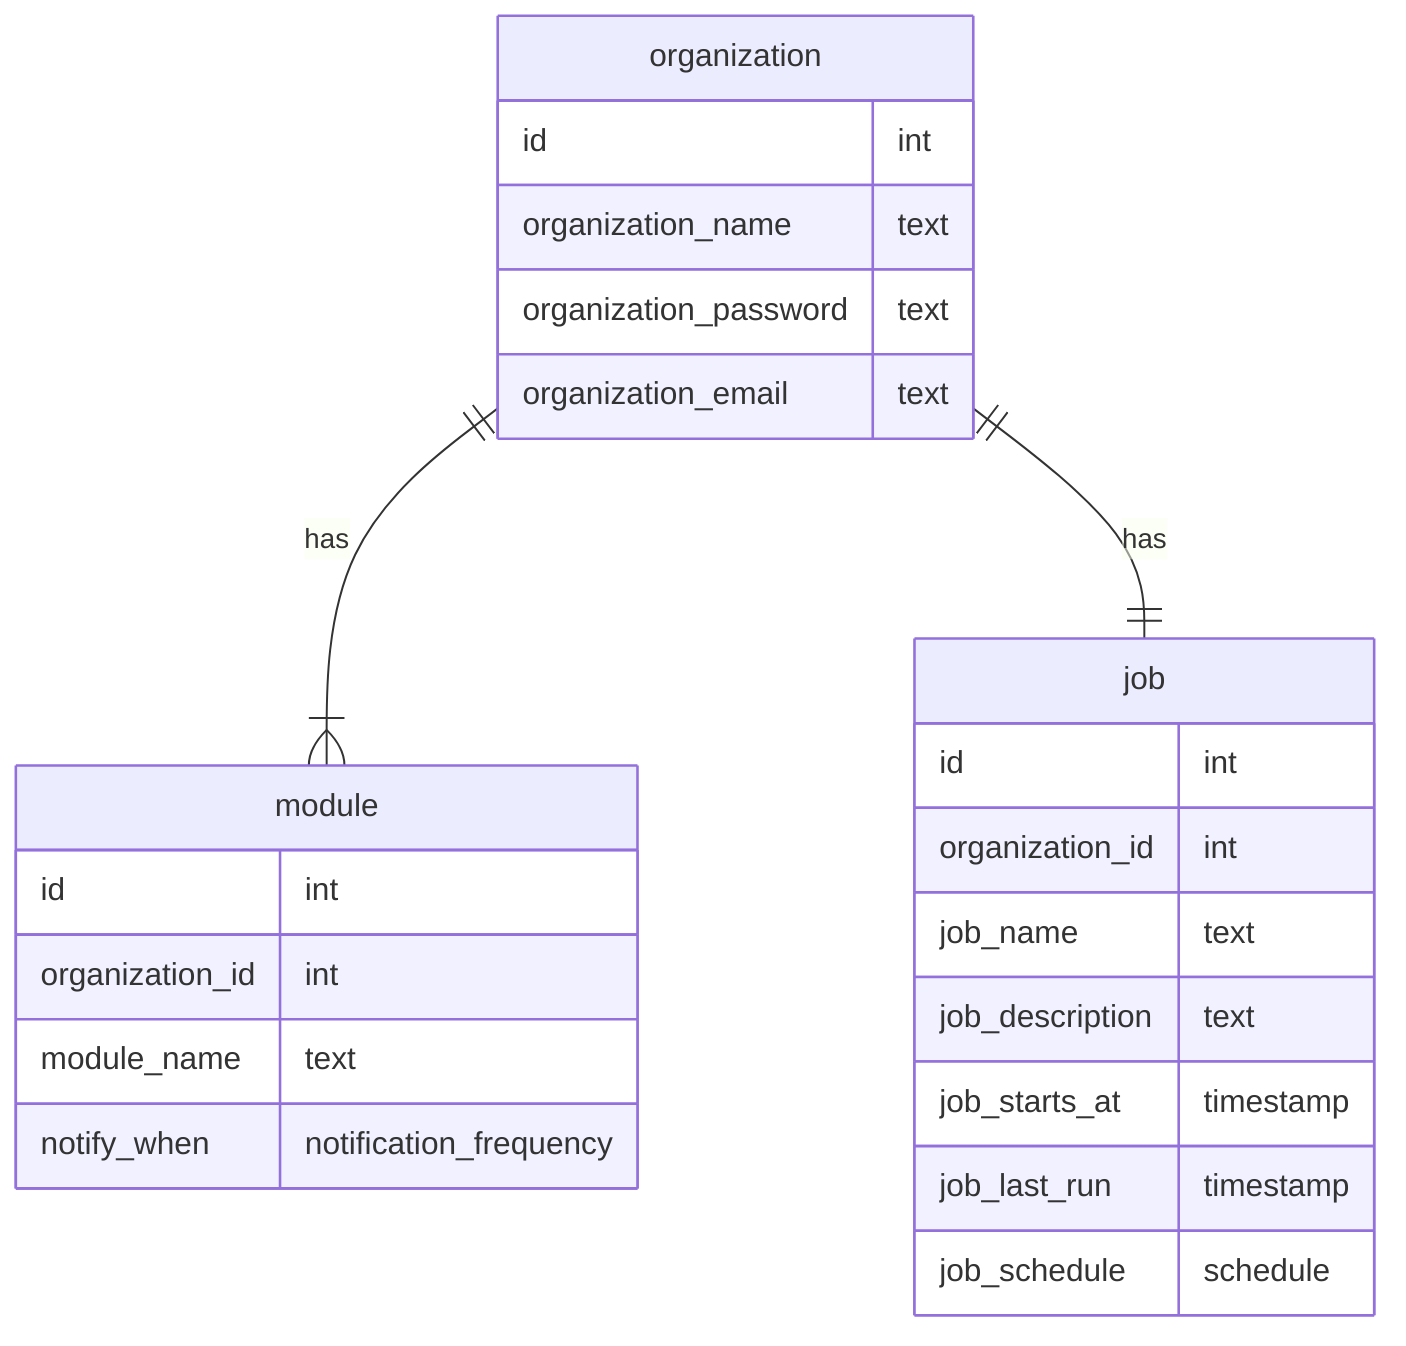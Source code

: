 erDiagram
    organization ||--|{ module : has
    organization ||--|| job : has

    organization {
      id int 
      organization_name text 
      organization_password text 
      organization_email text 
    }
    
    module {
      id int 
      organization_id int
      module_name text 
      notify_when notification_frequency 
    }

    job {
      id int
      organization_id int
      job_name        text
      job_description text
      job_starts_at   timestamp
      job_last_run    timestamp
      job_schedule    schedule
    }